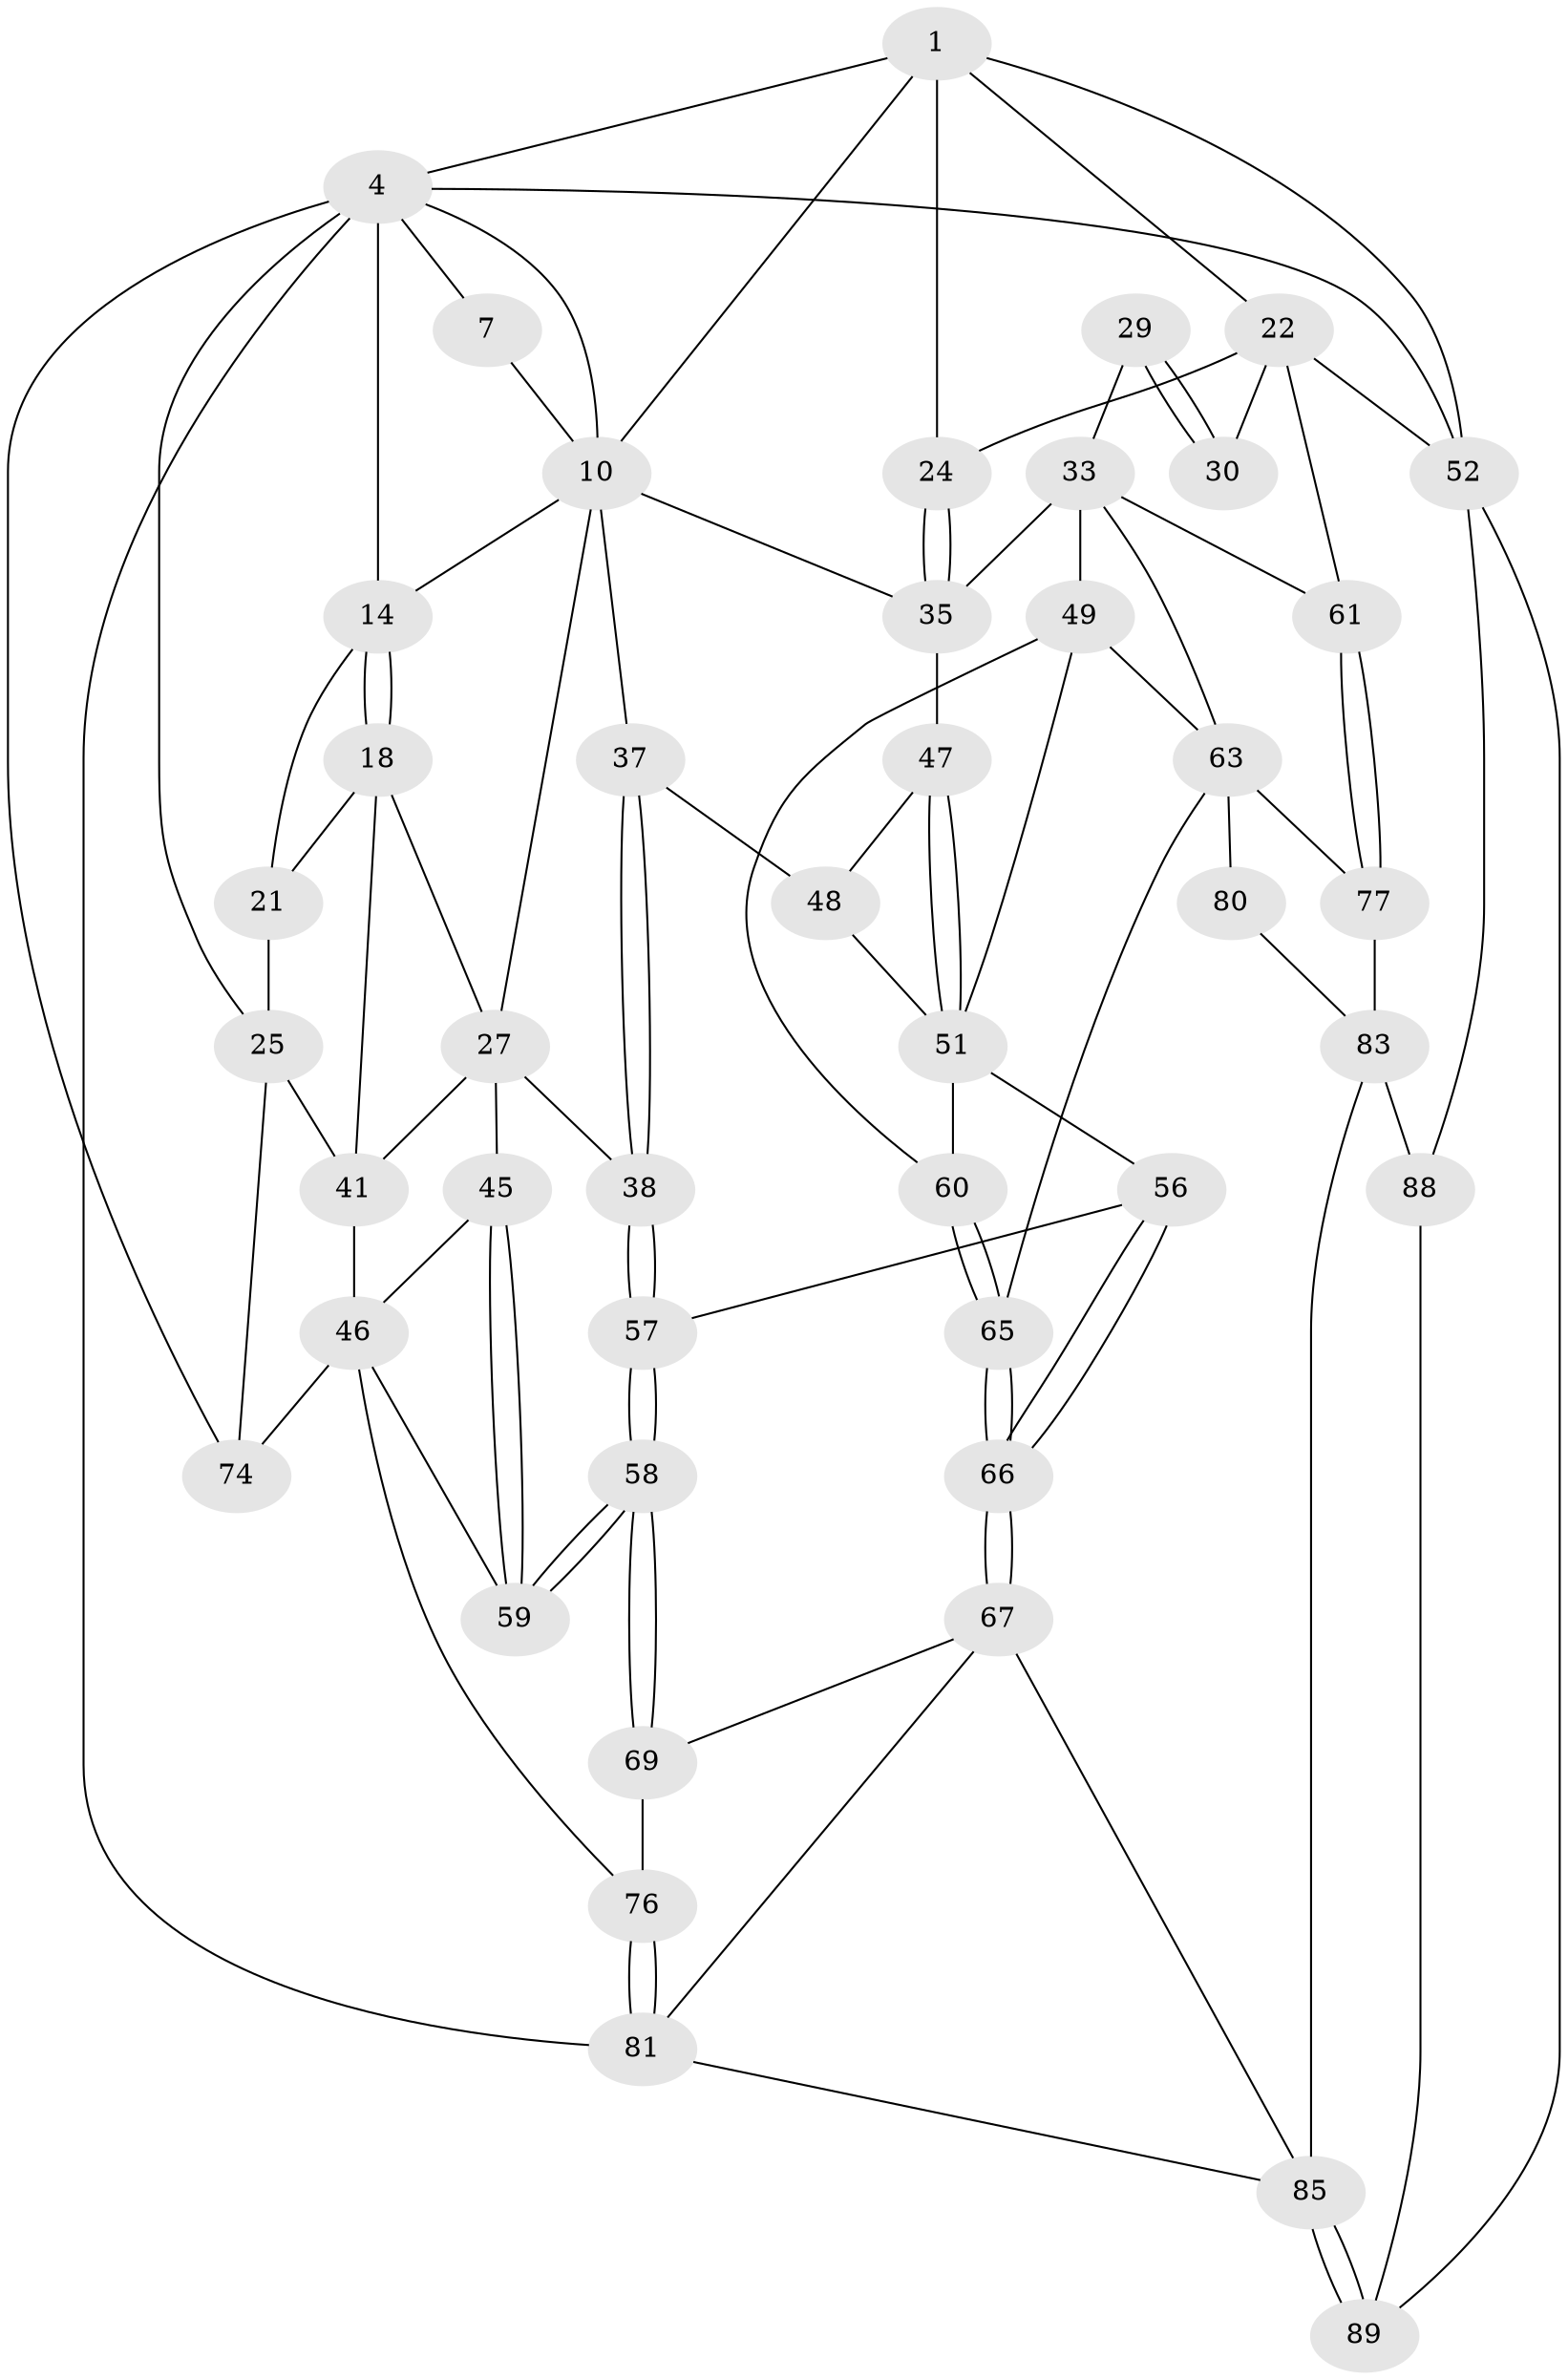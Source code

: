 // original degree distribution, {3: 0.03333333333333333, 5: 0.5444444444444444, 6: 0.2111111111111111, 4: 0.2111111111111111}
// Generated by graph-tools (version 1.1) at 2025/28/03/15/25 16:28:02]
// undirected, 45 vertices, 100 edges
graph export_dot {
graph [start="1"]
  node [color=gray90,style=filled];
  1 [pos="+0.6499117002668885+0",super="+2+8"];
  4 [pos="+0+0",super="+17+5+75"];
  7 [pos="+0.5522977648917914+0"];
  10 [pos="+0.5589443324446142+0.21821822427456303",super="+36+11"];
  14 [pos="+0.312884192108999+0.16711858588911255",super="+15"];
  18 [pos="+0.230061177453104+0.33790116138502785",super="+19"];
  21 [pos="+0.08441028320363547+0.2254543147061481",super="+26"];
  22 [pos="+1+0",super="+31+23"];
  24 [pos="+0.7762409574007194+0.2682399908709079"];
  25 [pos="+0+0.4530197773878004",super="+43"];
  27 [pos="+0.36632967399932587+0.42172846515291085",super="+28+39"];
  29 [pos="+0.8165902608408745+0.2828020833416052",super="+32"];
  30 [pos="+0.9806292348439943+0.4726538655957029"];
  33 [pos="+0.8458564630557608+0.5165220468393376",super="+62+34"];
  35 [pos="+0.7593170420530241+0.4183817793867258",super="+40"];
  37 [pos="+0.4726414441393978+0.4750876863389602"];
  38 [pos="+0.43816724707075+0.5011135559689578"];
  41 [pos="+0.1526024303945135+0.5181337087431622",super="+44+42"];
  45 [pos="+0.3831421718770335+0.5450465668829259"];
  46 [pos="+0.2760309463395469+0.5588256174822441",super="+71"];
  47 [pos="+0.6073065150918244+0.4624024659289839"];
  48 [pos="+0.5493609415815929+0.48127127490109795"];
  49 [pos="+0.7618449847718068+0.5234983620421234",super="+50"];
  51 [pos="+0.6204050953138875+0.49095987635427163",super="+54"];
  52 [pos="+1+1",super="+90"];
  56 [pos="+0.47994996583646465+0.5529218759145341"];
  57 [pos="+0.472986584353875+0.5507623519666501"];
  58 [pos="+0.4208999183339864+0.7055502253285136"];
  59 [pos="+0.3934932187445031+0.67930896637572"];
  60 [pos="+0.6047559332001355+0.6845125623641343"];
  61 [pos="+1+0.7337141918275191"];
  63 [pos="+0.7777176245861117+0.7166667794233935",super="+79+64"];
  65 [pos="+0.6099508118787436+0.7472825684606562"];
  66 [pos="+0.5634647531254035+0.7959245023438082"];
  67 [pos="+0.5364571903475512+0.8258940878234636",super="+68"];
  69 [pos="+0.43050083068841366+0.7253065664674474"];
  74 [pos="+0+0.8561566449859973"];
  76 [pos="+0.2253677089026186+0.7691319564891309"];
  77 [pos="+0.9499066628441217+0.8446429415151835",super="+78"];
  80 [pos="+0.7753206323131379+0.8815631769615042"];
  81 [pos="+0.23747432434650229+0.8078326506778685",super="+82"];
  83 [pos="+0.8576419007132052+0.888010657337748",super="+84+87"];
  85 [pos="+0.6567494072039507+1",super="+86"];
  88 [pos="+0.9403602084705763+0.8949751472016001"];
  89 [pos="+0.7985661109828992+1"];
  1 -- 4;
  1 -- 52;
  1 -- 22;
  1 -- 24;
  1 -- 10;
  4 -- 25;
  4 -- 7;
  4 -- 10;
  4 -- 14 [weight=2];
  4 -- 81;
  4 -- 74;
  4 -- 52;
  7 -- 10;
  10 -- 37;
  10 -- 27;
  10 -- 14;
  10 -- 35;
  14 -- 18;
  14 -- 18;
  14 -- 21;
  18 -- 27;
  18 -- 41;
  18 -- 21 [weight=2];
  21 -- 25;
  22 -- 52;
  22 -- 61;
  22 -- 30;
  22 -- 24;
  24 -- 35;
  24 -- 35;
  25 -- 74;
  25 -- 41;
  27 -- 41;
  27 -- 45;
  27 -- 38;
  29 -- 30 [weight=2];
  29 -- 30;
  29 -- 33;
  33 -- 61;
  33 -- 63;
  33 -- 35;
  33 -- 49;
  35 -- 47;
  37 -- 38;
  37 -- 38;
  37 -- 48;
  38 -- 57;
  38 -- 57;
  41 -- 46 [weight=2];
  45 -- 46;
  45 -- 59;
  45 -- 59;
  46 -- 74;
  46 -- 59;
  46 -- 76;
  47 -- 48;
  47 -- 51;
  47 -- 51;
  48 -- 51;
  49 -- 51;
  49 -- 60;
  49 -- 63;
  51 -- 56;
  51 -- 60;
  52 -- 88;
  52 -- 89;
  56 -- 57;
  56 -- 66;
  56 -- 66;
  57 -- 58;
  57 -- 58;
  58 -- 59;
  58 -- 59;
  58 -- 69;
  58 -- 69;
  60 -- 65;
  60 -- 65;
  61 -- 77;
  61 -- 77;
  63 -- 80 [weight=2];
  63 -- 77;
  63 -- 65;
  65 -- 66;
  65 -- 66;
  66 -- 67;
  66 -- 67;
  67 -- 85;
  67 -- 81;
  67 -- 69;
  69 -- 76;
  76 -- 81;
  76 -- 81;
  77 -- 83 [weight=2];
  80 -- 83;
  81 -- 85;
  83 -- 85;
  83 -- 88;
  85 -- 89;
  85 -- 89;
  88 -- 89;
}
